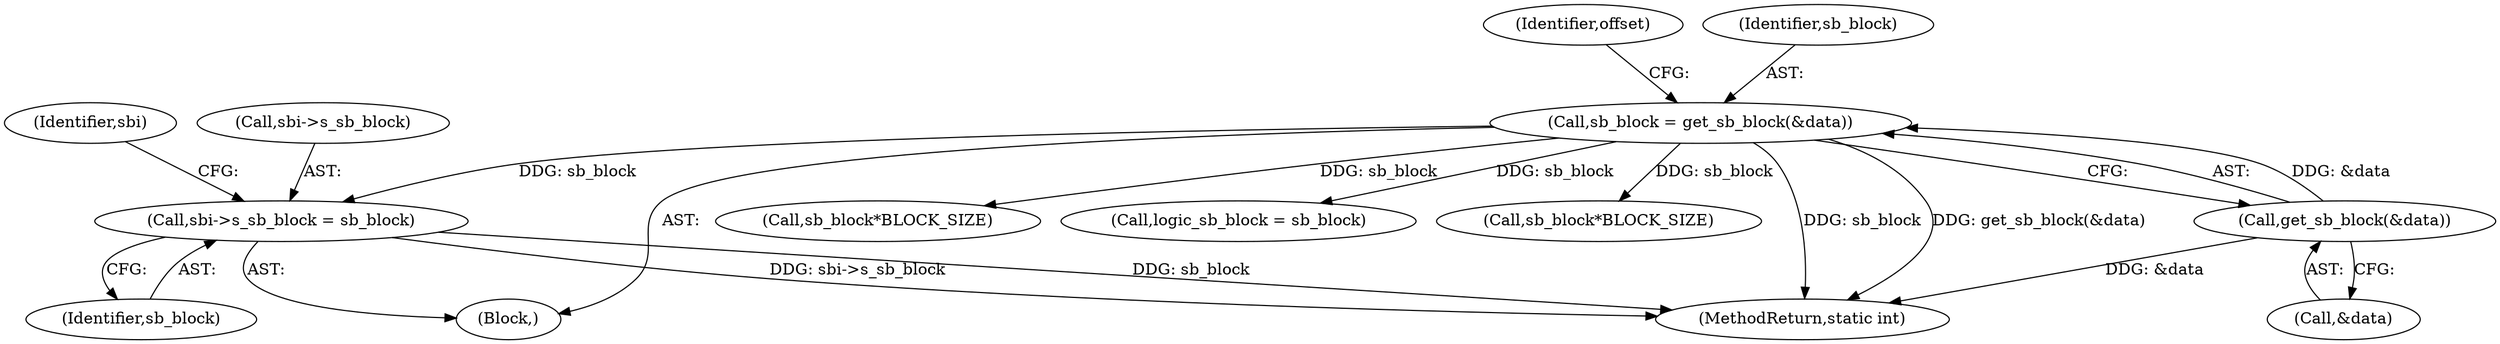 digraph "0_linux_be0726d33cb8f411945884664924bed3cb8c70ee_0@pointer" {
"1000182" [label="(Call,sbi->s_sb_block = sb_block)"];
"1000120" [label="(Call,sb_block = get_sb_block(&data))"];
"1000122" [label="(Call,get_sb_block(&data))"];
"1001382" [label="(MethodReturn,static int)"];
"1000122" [label="(Call,get_sb_block(&data))"];
"1000128" [label="(Identifier,offset)"];
"1000121" [label="(Identifier,sb_block)"];
"1000546" [label="(Call,sb_block*BLOCK_SIZE)"];
"1000186" [label="(Identifier,sb_block)"];
"1000113" [label="(Block,)"];
"1000120" [label="(Call,sb_block = get_sb_block(&data))"];
"1000190" [label="(Identifier,sbi)"];
"1000227" [label="(Call,logic_sb_block = sb_block)"];
"1000123" [label="(Call,&data)"];
"1000183" [label="(Call,sbi->s_sb_block)"];
"1000214" [label="(Call,sb_block*BLOCK_SIZE)"];
"1000182" [label="(Call,sbi->s_sb_block = sb_block)"];
"1000182" -> "1000113"  [label="AST: "];
"1000182" -> "1000186"  [label="CFG: "];
"1000183" -> "1000182"  [label="AST: "];
"1000186" -> "1000182"  [label="AST: "];
"1000190" -> "1000182"  [label="CFG: "];
"1000182" -> "1001382"  [label="DDG: sb_block"];
"1000182" -> "1001382"  [label="DDG: sbi->s_sb_block"];
"1000120" -> "1000182"  [label="DDG: sb_block"];
"1000120" -> "1000113"  [label="AST: "];
"1000120" -> "1000122"  [label="CFG: "];
"1000121" -> "1000120"  [label="AST: "];
"1000122" -> "1000120"  [label="AST: "];
"1000128" -> "1000120"  [label="CFG: "];
"1000120" -> "1001382"  [label="DDG: sb_block"];
"1000120" -> "1001382"  [label="DDG: get_sb_block(&data)"];
"1000122" -> "1000120"  [label="DDG: &data"];
"1000120" -> "1000214"  [label="DDG: sb_block"];
"1000120" -> "1000227"  [label="DDG: sb_block"];
"1000120" -> "1000546"  [label="DDG: sb_block"];
"1000122" -> "1000123"  [label="CFG: "];
"1000123" -> "1000122"  [label="AST: "];
"1000122" -> "1001382"  [label="DDG: &data"];
}

